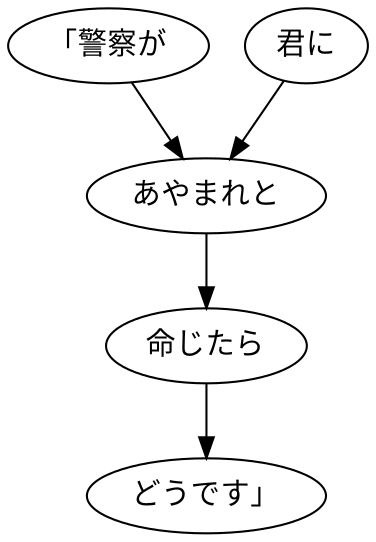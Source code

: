 digraph graph8720 {
	node0 [label="「警察が"];
	node1 [label="君に"];
	node2 [label="あやまれと"];
	node3 [label="命じたら"];
	node4 [label="どうです」"];
	node0 -> node2;
	node1 -> node2;
	node2 -> node3;
	node3 -> node4;
}
